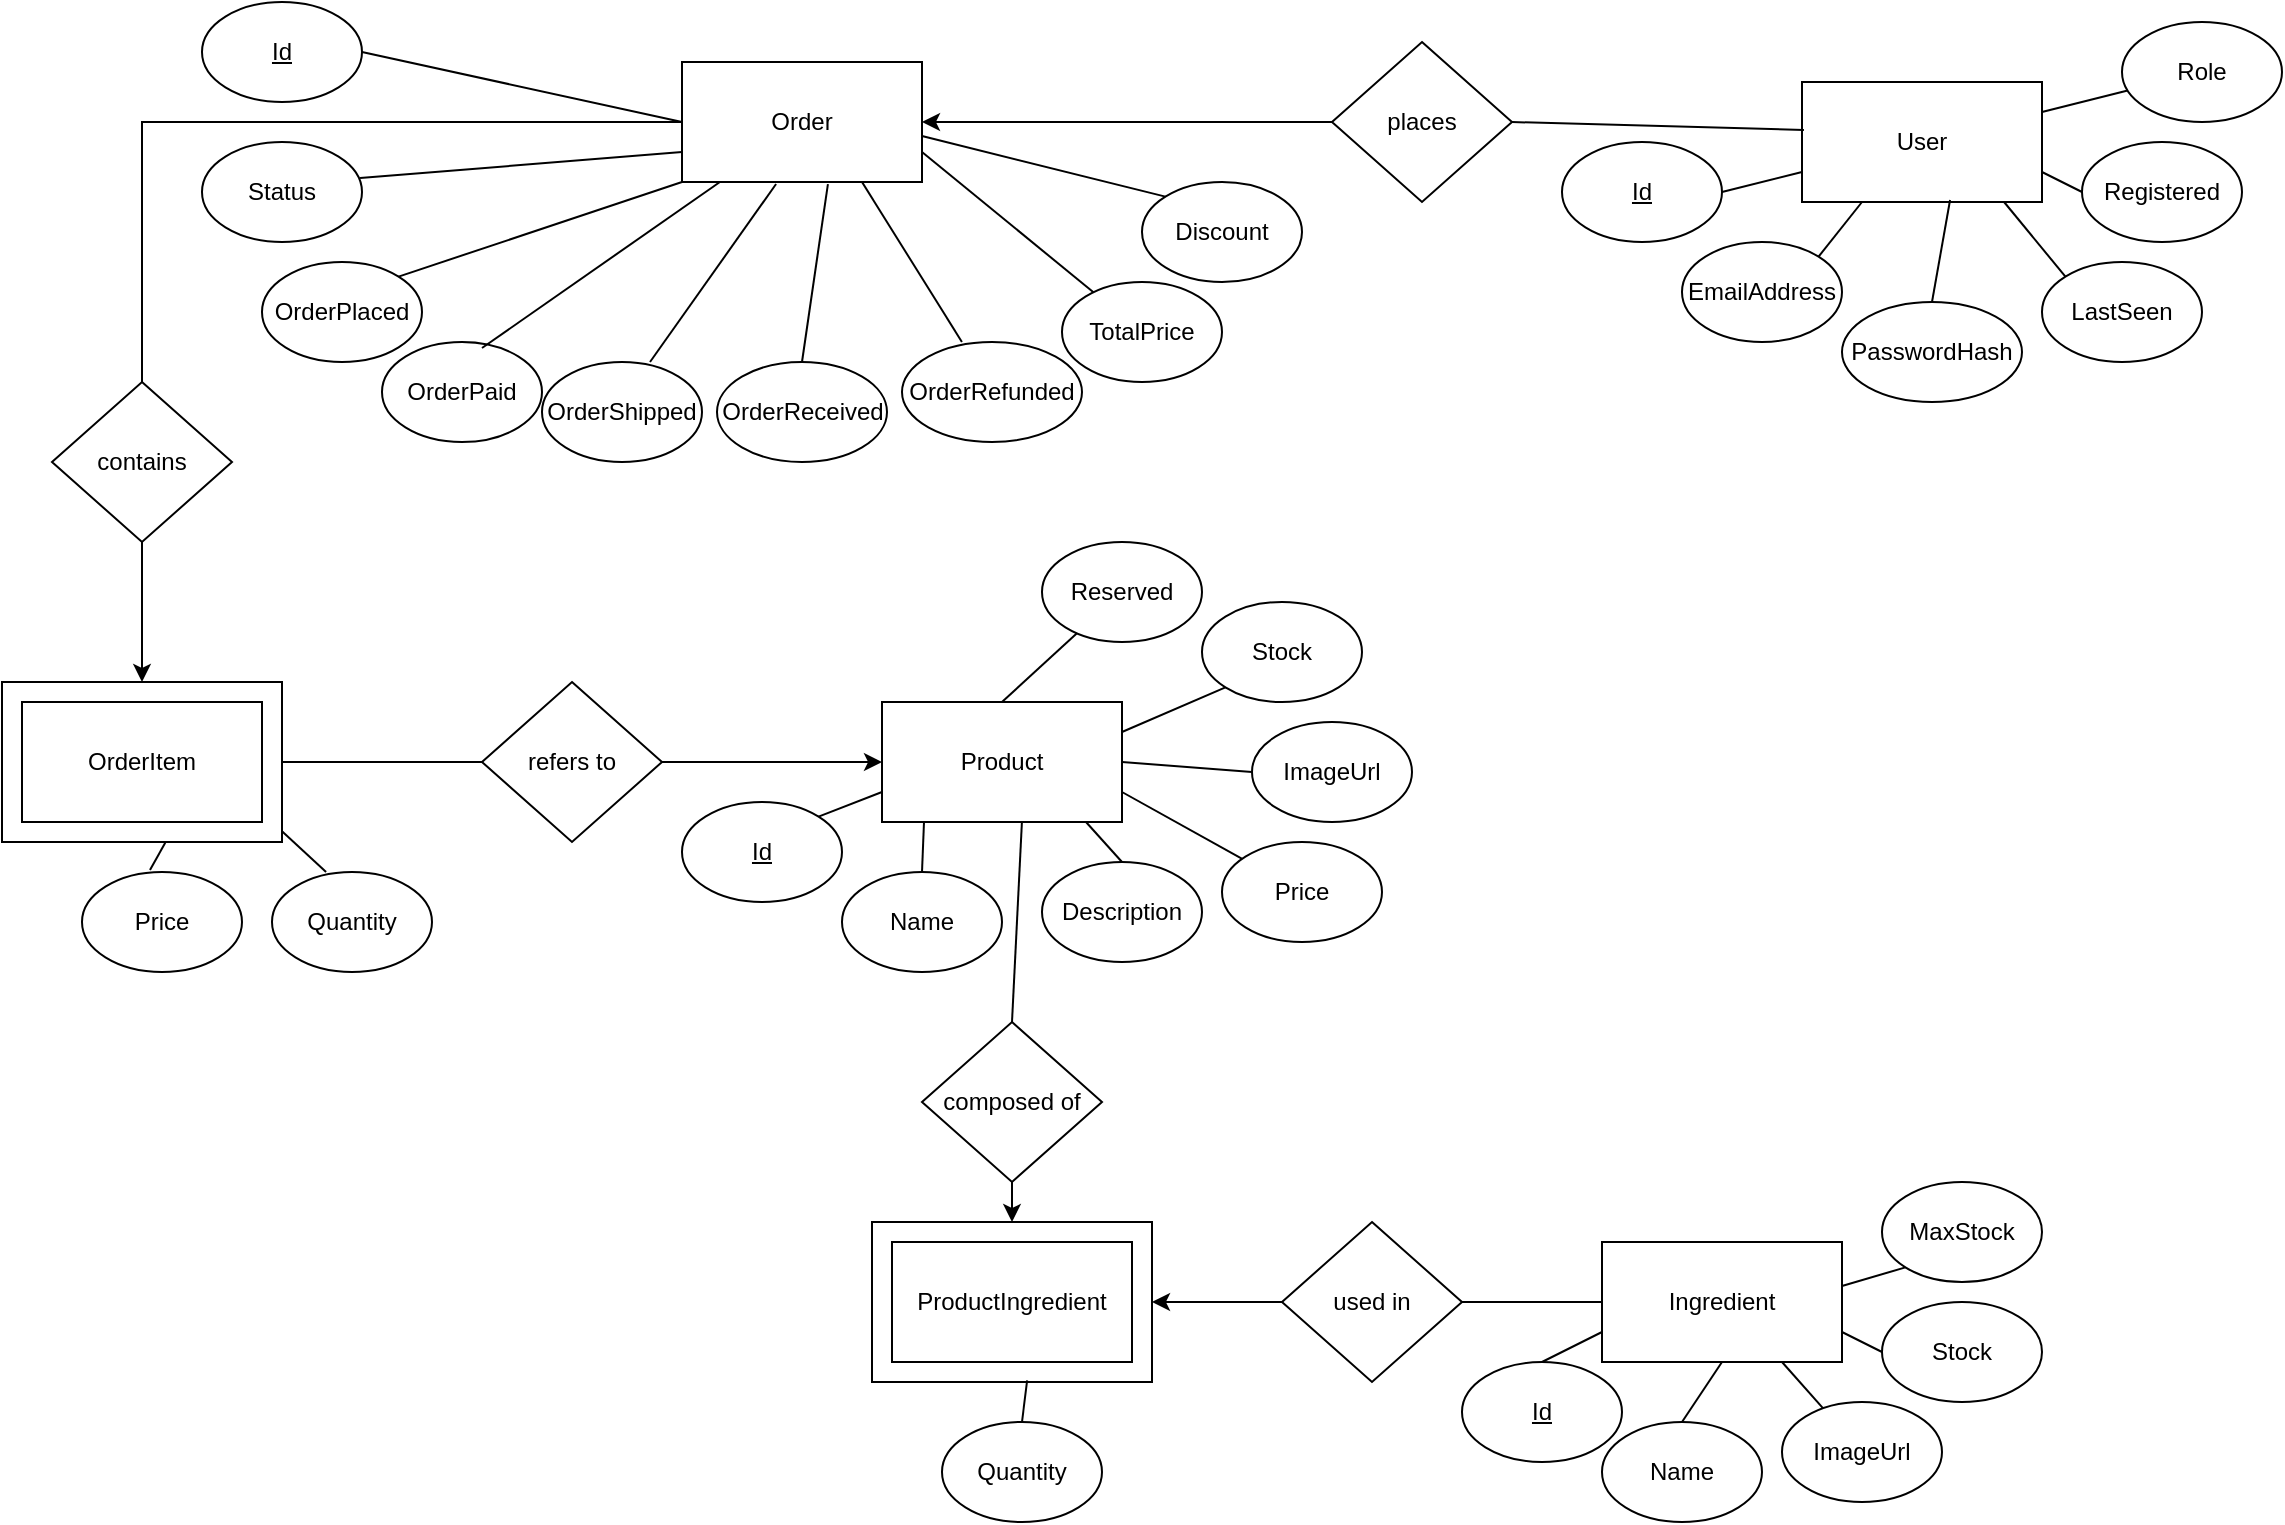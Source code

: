 <mxfile version="24.8.0">
  <diagram id="R2lEEEUBdFMjLlhIrx00" name="Page-1">
    <mxGraphModel dx="1434" dy="738" grid="1" gridSize="10" guides="1" tooltips="1" connect="1" arrows="1" fold="1" page="1" pageScale="1" pageWidth="850" pageHeight="1100" math="0" shadow="0" extFonts="Permanent Marker^https://fonts.googleapis.com/css?family=Permanent+Marker">
      <root>
        <mxCell id="0" />
        <mxCell id="1" parent="0" />
        <mxCell id="W0P34Y67IvmdPy3ASIyA-1" value="Order" style="rounded=0;whiteSpace=wrap;html=1;" vertex="1" parent="1">
          <mxGeometry x="390" y="40" width="120" height="60" as="geometry" />
        </mxCell>
        <mxCell id="W0P34Y67IvmdPy3ASIyA-2" value="OrderItem" style="rounded=0;whiteSpace=wrap;html=1;" vertex="1" parent="1">
          <mxGeometry x="60" y="360" width="120" height="60" as="geometry" />
        </mxCell>
        <mxCell id="W0P34Y67IvmdPy3ASIyA-3" value="User" style="rounded=0;whiteSpace=wrap;html=1;" vertex="1" parent="1">
          <mxGeometry x="950" y="50" width="120" height="60" as="geometry" />
        </mxCell>
        <mxCell id="W0P34Y67IvmdPy3ASIyA-4" value="ProductIngredient" style="rounded=0;whiteSpace=wrap;html=1;" vertex="1" parent="1">
          <mxGeometry x="495" y="630" width="120" height="60" as="geometry" />
        </mxCell>
        <mxCell id="W0P34Y67IvmdPy3ASIyA-5" value="Product" style="rounded=0;whiteSpace=wrap;html=1;" vertex="1" parent="1">
          <mxGeometry x="490" y="360" width="120" height="60" as="geometry" />
        </mxCell>
        <mxCell id="W0P34Y67IvmdPy3ASIyA-6" value="Ingredient" style="rounded=0;whiteSpace=wrap;html=1;" vertex="1" parent="1">
          <mxGeometry x="850" y="630" width="120" height="60" as="geometry" />
        </mxCell>
        <mxCell id="W0P34Y67IvmdPy3ASIyA-7" value="OrderPlaced" style="ellipse;whiteSpace=wrap;html=1;" vertex="1" parent="1">
          <mxGeometry x="180" y="140" width="80" height="50" as="geometry" />
        </mxCell>
        <mxCell id="W0P34Y67IvmdPy3ASIyA-8" value="TotalPrice" style="ellipse;whiteSpace=wrap;html=1;" vertex="1" parent="1">
          <mxGeometry x="580" y="150" width="80" height="50" as="geometry" />
        </mxCell>
        <mxCell id="W0P34Y67IvmdPy3ASIyA-9" value="Discount" style="ellipse;whiteSpace=wrap;html=1;" vertex="1" parent="1">
          <mxGeometry x="620" y="100" width="80" height="50" as="geometry" />
        </mxCell>
        <mxCell id="W0P34Y67IvmdPy3ASIyA-11" value="Status" style="ellipse;whiteSpace=wrap;html=1;" vertex="1" parent="1">
          <mxGeometry x="150" y="80" width="80" height="50" as="geometry" />
        </mxCell>
        <mxCell id="W0P34Y67IvmdPy3ASIyA-12" value="OrderShipped" style="ellipse;whiteSpace=wrap;html=1;" vertex="1" parent="1">
          <mxGeometry x="320" y="190" width="80" height="50" as="geometry" />
        </mxCell>
        <mxCell id="W0P34Y67IvmdPy3ASIyA-13" value="OrderReceived" style="ellipse;whiteSpace=wrap;html=1;" vertex="1" parent="1">
          <mxGeometry x="407.5" y="190" width="85" height="50" as="geometry" />
        </mxCell>
        <mxCell id="W0P34Y67IvmdPy3ASIyA-14" value="OrderPaid" style="ellipse;whiteSpace=wrap;html=1;" vertex="1" parent="1">
          <mxGeometry x="240" y="180" width="80" height="50" as="geometry" />
        </mxCell>
        <mxCell id="W0P34Y67IvmdPy3ASIyA-15" value="&lt;u&gt;Id&lt;/u&gt;" style="ellipse;whiteSpace=wrap;html=1;" vertex="1" parent="1">
          <mxGeometry x="150" y="10" width="80" height="50" as="geometry" />
        </mxCell>
        <mxCell id="W0P34Y67IvmdPy3ASIyA-16" value="OrderRefunded" style="ellipse;whiteSpace=wrap;html=1;" vertex="1" parent="1">
          <mxGeometry x="500" y="180" width="90" height="50" as="geometry" />
        </mxCell>
        <mxCell id="W0P34Y67IvmdPy3ASIyA-17" value="&lt;u&gt;Id&lt;/u&gt;" style="ellipse;whiteSpace=wrap;html=1;" vertex="1" parent="1">
          <mxGeometry x="830" y="80" width="80" height="50" as="geometry" />
        </mxCell>
        <mxCell id="W0P34Y67IvmdPy3ASIyA-18" value="EmailAddress" style="ellipse;whiteSpace=wrap;html=1;" vertex="1" parent="1">
          <mxGeometry x="890" y="130" width="80" height="50" as="geometry" />
        </mxCell>
        <mxCell id="W0P34Y67IvmdPy3ASIyA-19" value="PasswordHash" style="ellipse;whiteSpace=wrap;html=1;" vertex="1" parent="1">
          <mxGeometry x="970" y="160" width="90" height="50" as="geometry" />
        </mxCell>
        <mxCell id="W0P34Y67IvmdPy3ASIyA-20" value="LastSeen" style="ellipse;whiteSpace=wrap;html=1;" vertex="1" parent="1">
          <mxGeometry x="1070" y="140" width="80" height="50" as="geometry" />
        </mxCell>
        <mxCell id="W0P34Y67IvmdPy3ASIyA-21" value="Registered" style="ellipse;whiteSpace=wrap;html=1;" vertex="1" parent="1">
          <mxGeometry x="1090" y="80" width="80" height="50" as="geometry" />
        </mxCell>
        <mxCell id="W0P34Y67IvmdPy3ASIyA-22" value="Role" style="ellipse;whiteSpace=wrap;html=1;" vertex="1" parent="1">
          <mxGeometry x="1110" y="20" width="80" height="50" as="geometry" />
        </mxCell>
        <mxCell id="W0P34Y67IvmdPy3ASIyA-24" value="Price" style="ellipse;whiteSpace=wrap;html=1;" vertex="1" parent="1">
          <mxGeometry x="90" y="445" width="80" height="50" as="geometry" />
        </mxCell>
        <mxCell id="W0P34Y67IvmdPy3ASIyA-25" value="Quantity" style="ellipse;whiteSpace=wrap;html=1;" vertex="1" parent="1">
          <mxGeometry x="185" y="445" width="80" height="50" as="geometry" />
        </mxCell>
        <mxCell id="W0P34Y67IvmdPy3ASIyA-27" value="&lt;u&gt;Id&lt;/u&gt;" style="ellipse;whiteSpace=wrap;html=1;" vertex="1" parent="1">
          <mxGeometry x="390" y="410" width="80" height="50" as="geometry" />
        </mxCell>
        <mxCell id="W0P34Y67IvmdPy3ASIyA-28" value="&lt;u&gt;Id&lt;/u&gt;" style="ellipse;whiteSpace=wrap;html=1;" vertex="1" parent="1">
          <mxGeometry x="780" y="690" width="80" height="50" as="geometry" />
        </mxCell>
        <mxCell id="W0P34Y67IvmdPy3ASIyA-29" value="Quantity" style="ellipse;whiteSpace=wrap;html=1;" vertex="1" parent="1">
          <mxGeometry x="520" y="720" width="80" height="50" as="geometry" />
        </mxCell>
        <mxCell id="W0P34Y67IvmdPy3ASIyA-30" value="Name" style="ellipse;whiteSpace=wrap;html=1;" vertex="1" parent="1">
          <mxGeometry x="470" y="445" width="80" height="50" as="geometry" />
        </mxCell>
        <mxCell id="W0P34Y67IvmdPy3ASIyA-31" value="Description" style="ellipse;whiteSpace=wrap;html=1;" vertex="1" parent="1">
          <mxGeometry x="570" y="440" width="80" height="50" as="geometry" />
        </mxCell>
        <mxCell id="W0P34Y67IvmdPy3ASIyA-32" value="Price" style="ellipse;whiteSpace=wrap;html=1;" vertex="1" parent="1">
          <mxGeometry x="660" y="430" width="80" height="50" as="geometry" />
        </mxCell>
        <mxCell id="W0P34Y67IvmdPy3ASIyA-33" value="ImageUrl" style="ellipse;whiteSpace=wrap;html=1;" vertex="1" parent="1">
          <mxGeometry x="675" y="370" width="80" height="50" as="geometry" />
        </mxCell>
        <mxCell id="W0P34Y67IvmdPy3ASIyA-34" value="Stock" style="ellipse;whiteSpace=wrap;html=1;" vertex="1" parent="1">
          <mxGeometry x="650" y="310" width="80" height="50" as="geometry" />
        </mxCell>
        <mxCell id="W0P34Y67IvmdPy3ASIyA-35" value="Reserved" style="ellipse;whiteSpace=wrap;html=1;" vertex="1" parent="1">
          <mxGeometry x="570" y="280" width="80" height="50" as="geometry" />
        </mxCell>
        <mxCell id="W0P34Y67IvmdPy3ASIyA-36" value="Name" style="ellipse;whiteSpace=wrap;html=1;" vertex="1" parent="1">
          <mxGeometry x="850" y="720" width="80" height="50" as="geometry" />
        </mxCell>
        <mxCell id="W0P34Y67IvmdPy3ASIyA-37" value="ImageUrl" style="ellipse;whiteSpace=wrap;html=1;" vertex="1" parent="1">
          <mxGeometry x="940" y="710" width="80" height="50" as="geometry" />
        </mxCell>
        <mxCell id="W0P34Y67IvmdPy3ASIyA-38" value="Stock" style="ellipse;whiteSpace=wrap;html=1;" vertex="1" parent="1">
          <mxGeometry x="990" y="660" width="80" height="50" as="geometry" />
        </mxCell>
        <mxCell id="W0P34Y67IvmdPy3ASIyA-39" value="MaxStock" style="ellipse;whiteSpace=wrap;html=1;" vertex="1" parent="1">
          <mxGeometry x="990" y="600" width="80" height="50" as="geometry" />
        </mxCell>
        <mxCell id="W0P34Y67IvmdPy3ASIyA-40" value="places" style="rhombus;whiteSpace=wrap;html=1;" vertex="1" parent="1">
          <mxGeometry x="715" y="30" width="90" height="80" as="geometry" />
        </mxCell>
        <mxCell id="W0P34Y67IvmdPy3ASIyA-41" value="contains&lt;span style=&quot;color: rgba(0, 0, 0, 0); font-family: monospace; font-size: 0px; text-align: start; text-wrap-mode: nowrap;&quot;&gt;%3CmxGraphModel%3E%3Croot%3E%3CmxCell%20id%3D%220%22%2F%3E%3CmxCell%20id%3D%221%22%20parent%3D%220%22%2F%3E%3CmxCell%20id%3D%222%22%20value%3D%22places%22%20style%3D%22rhombus%3BwhiteSpace%3Dwrap%3Bhtml%3D1%3B%22%20vertex%3D%221%22%20parent%3D%221%22%3E%3CmxGeometry%20x%3D%22680%22%20y%3D%22470%22%20width%3D%2290%22%20height%3D%2280%22%20as%3D%22geometry%22%2F%3E%3C%2FmxCell%3E%3C%2Froot%3E%3C%2FmxGraphModel%3E&lt;/span&gt;&lt;span style=&quot;color: rgba(0, 0, 0, 0); font-family: monospace; font-size: 0px; text-align: start; text-wrap-mode: nowrap;&quot;&gt;%3CmxGraphModel%3E%3Croot%3E%3CmxCell%20id%3D%220%22%2F%3E%3CmxCell%20id%3D%221%22%20parent%3D%220%22%2F%3E%3CmxCell%20id%3D%222%22%20value%3D%22places%22%20style%3D%22rhombus%3BwhiteSpace%3Dwrap%3Bhtml%3D1%3B%22%20vertex%3D%221%22%20parent%3D%221%22%3E%3CmxGeometry%20x%3D%22680%22%20y%3D%22470%22%20width%3D%2290%22%20height%3D%2280%22%20as%3D%22geometry%22%2F%3E%3C%2FmxCell%3E%3C%2Froot%3E%3C%2FmxGraphModel%3E&lt;/span&gt;" style="rhombus;whiteSpace=wrap;html=1;" vertex="1" parent="1">
          <mxGeometry x="75" y="200" width="90" height="80" as="geometry" />
        </mxCell>
        <mxCell id="W0P34Y67IvmdPy3ASIyA-42" value="refers to" style="rhombus;whiteSpace=wrap;html=1;" vertex="1" parent="1">
          <mxGeometry x="290" y="350" width="90" height="80" as="geometry" />
        </mxCell>
        <mxCell id="W0P34Y67IvmdPy3ASIyA-43" value="composed of" style="rhombus;whiteSpace=wrap;html=1;" vertex="1" parent="1">
          <mxGeometry x="510" y="520" width="90" height="80" as="geometry" />
        </mxCell>
        <mxCell id="W0P34Y67IvmdPy3ASIyA-44" value="used in" style="rhombus;whiteSpace=wrap;html=1;" vertex="1" parent="1">
          <mxGeometry x="690" y="620" width="90" height="80" as="geometry" />
        </mxCell>
        <mxCell id="W0P34Y67IvmdPy3ASIyA-45" value="" style="endArrow=none;html=1;rounded=0;entryX=0;entryY=0.5;entryDx=0;entryDy=0;exitX=1;exitY=0.5;exitDx=0;exitDy=0;" edge="1" parent="1" source="W0P34Y67IvmdPy3ASIyA-15" target="W0P34Y67IvmdPy3ASIyA-1">
          <mxGeometry width="50" height="50" relative="1" as="geometry">
            <mxPoint x="330" y="110" as="sourcePoint" />
            <mxPoint x="380" y="60" as="targetPoint" />
          </mxGeometry>
        </mxCell>
        <mxCell id="W0P34Y67IvmdPy3ASIyA-46" value="" style="endArrow=none;html=1;rounded=0;entryX=0;entryY=0.75;entryDx=0;entryDy=0;exitX=0.988;exitY=0.36;exitDx=0;exitDy=0;exitPerimeter=0;" edge="1" parent="1" source="W0P34Y67IvmdPy3ASIyA-11" target="W0P34Y67IvmdPy3ASIyA-1">
          <mxGeometry width="50" height="50" relative="1" as="geometry">
            <mxPoint x="220" y="67.5" as="sourcePoint" />
            <mxPoint x="390" y="92.5" as="targetPoint" />
          </mxGeometry>
        </mxCell>
        <mxCell id="W0P34Y67IvmdPy3ASIyA-47" value="" style="endArrow=none;html=1;rounded=0;entryX=0;entryY=1;entryDx=0;entryDy=0;exitX=1;exitY=0;exitDx=0;exitDy=0;" edge="1" parent="1" source="W0P34Y67IvmdPy3ASIyA-7" target="W0P34Y67IvmdPy3ASIyA-1">
          <mxGeometry width="50" height="50" relative="1" as="geometry">
            <mxPoint x="260" y="130" as="sourcePoint" />
            <mxPoint x="430" y="155" as="targetPoint" />
          </mxGeometry>
        </mxCell>
        <mxCell id="W0P34Y67IvmdPy3ASIyA-48" value="" style="endArrow=none;html=1;rounded=0;entryX=0.158;entryY=1;entryDx=0;entryDy=0;entryPerimeter=0;exitX=0.625;exitY=0.06;exitDx=0;exitDy=0;exitPerimeter=0;" edge="1" parent="1" source="W0P34Y67IvmdPy3ASIyA-14" target="W0P34Y67IvmdPy3ASIyA-1">
          <mxGeometry width="50" height="50" relative="1" as="geometry">
            <mxPoint x="300" y="177" as="sourcePoint" />
            <mxPoint x="412" y="130" as="targetPoint" />
          </mxGeometry>
        </mxCell>
        <mxCell id="W0P34Y67IvmdPy3ASIyA-49" value="" style="endArrow=none;html=1;rounded=0;entryX=0.392;entryY=1.017;entryDx=0;entryDy=0;exitX=0.675;exitY=0;exitDx=0;exitDy=0;entryPerimeter=0;exitPerimeter=0;" edge="1" parent="1" source="W0P34Y67IvmdPy3ASIyA-12" target="W0P34Y67IvmdPy3ASIyA-1">
          <mxGeometry width="50" height="50" relative="1" as="geometry">
            <mxPoint x="268" y="167" as="sourcePoint" />
            <mxPoint x="410" y="120" as="targetPoint" />
          </mxGeometry>
        </mxCell>
        <mxCell id="W0P34Y67IvmdPy3ASIyA-50" value="" style="endArrow=none;html=1;rounded=0;entryX=0.608;entryY=1.017;entryDx=0;entryDy=0;entryPerimeter=0;exitX=0.5;exitY=0;exitDx=0;exitDy=0;" edge="1" parent="1" source="W0P34Y67IvmdPy3ASIyA-13" target="W0P34Y67IvmdPy3ASIyA-1">
          <mxGeometry width="50" height="50" relative="1" as="geometry">
            <mxPoint x="442.5" y="170" as="sourcePoint" />
            <mxPoint x="492.5" y="120" as="targetPoint" />
          </mxGeometry>
        </mxCell>
        <mxCell id="W0P34Y67IvmdPy3ASIyA-51" value="" style="endArrow=none;html=1;rounded=0;entryX=0.75;entryY=1;entryDx=0;entryDy=0;exitX=0.333;exitY=0;exitDx=0;exitDy=0;exitPerimeter=0;" edge="1" parent="1" source="W0P34Y67IvmdPy3ASIyA-16" target="W0P34Y67IvmdPy3ASIyA-1">
          <mxGeometry width="50" height="50" relative="1" as="geometry">
            <mxPoint x="510" y="170" as="sourcePoint" />
            <mxPoint x="560" y="120" as="targetPoint" />
          </mxGeometry>
        </mxCell>
        <mxCell id="W0P34Y67IvmdPy3ASIyA-52" value="" style="endArrow=none;html=1;rounded=0;entryX=1;entryY=0.75;entryDx=0;entryDy=0;" edge="1" parent="1" source="W0P34Y67IvmdPy3ASIyA-8" target="W0P34Y67IvmdPy3ASIyA-1">
          <mxGeometry width="50" height="50" relative="1" as="geometry">
            <mxPoint x="550" y="150" as="sourcePoint" />
            <mxPoint x="600" y="100" as="targetPoint" />
          </mxGeometry>
        </mxCell>
        <mxCell id="W0P34Y67IvmdPy3ASIyA-53" value="" style="endArrow=none;html=1;rounded=0;exitX=0;exitY=0;exitDx=0;exitDy=0;entryX=1;entryY=0.617;entryDx=0;entryDy=0;entryPerimeter=0;" edge="1" parent="1" source="W0P34Y67IvmdPy3ASIyA-9" target="W0P34Y67IvmdPy3ASIyA-1">
          <mxGeometry width="50" height="50" relative="1" as="geometry">
            <mxPoint x="278" y="177" as="sourcePoint" />
            <mxPoint x="570" y="80" as="targetPoint" />
          </mxGeometry>
        </mxCell>
        <mxCell id="W0P34Y67IvmdPy3ASIyA-56" value="" style="endArrow=classic;html=1;rounded=0;entryX=1;entryY=0.5;entryDx=0;entryDy=0;exitX=0;exitY=0.5;exitDx=0;exitDy=0;" edge="1" parent="1" source="W0P34Y67IvmdPy3ASIyA-40" target="W0P34Y67IvmdPy3ASIyA-1">
          <mxGeometry width="50" height="50" relative="1" as="geometry">
            <mxPoint x="620" y="70" as="sourcePoint" />
            <mxPoint x="670" y="20" as="targetPoint" />
          </mxGeometry>
        </mxCell>
        <mxCell id="W0P34Y67IvmdPy3ASIyA-57" value="" style="endArrow=none;html=1;rounded=0;entryX=0.008;entryY=0.4;entryDx=0;entryDy=0;exitX=1;exitY=0.5;exitDx=0;exitDy=0;entryPerimeter=0;" edge="1" parent="1" source="W0P34Y67IvmdPy3ASIyA-40" target="W0P34Y67IvmdPy3ASIyA-3">
          <mxGeometry width="50" height="50" relative="1" as="geometry">
            <mxPoint x="840" y="60" as="sourcePoint" />
            <mxPoint x="890" y="10" as="targetPoint" />
          </mxGeometry>
        </mxCell>
        <mxCell id="W0P34Y67IvmdPy3ASIyA-61" value="" style="endArrow=none;html=1;rounded=0;entryX=0.583;entryY=1.005;entryDx=0;entryDy=0;entryPerimeter=0;exitX=0.425;exitY=-0.02;exitDx=0;exitDy=0;exitPerimeter=0;" edge="1" parent="1" source="W0P34Y67IvmdPy3ASIyA-24" target="W0P34Y67IvmdPy3ASIyA-96">
          <mxGeometry width="50" height="50" relative="1" as="geometry">
            <mxPoint x="120" y="470" as="sourcePoint" />
            <mxPoint x="170" y="420" as="targetPoint" />
          </mxGeometry>
        </mxCell>
        <mxCell id="W0P34Y67IvmdPy3ASIyA-62" value="" style="endArrow=none;html=1;rounded=0;exitX=0.338;exitY=0;exitDx=0;exitDy=0;exitPerimeter=0;entryX=1.001;entryY=0.934;entryDx=0;entryDy=0;entryPerimeter=0;" edge="1" parent="1" source="W0P34Y67IvmdPy3ASIyA-25" target="W0P34Y67IvmdPy3ASIyA-96">
          <mxGeometry width="50" height="50" relative="1" as="geometry">
            <mxPoint x="190" y="450" as="sourcePoint" />
            <mxPoint x="190" y="420" as="targetPoint" />
          </mxGeometry>
        </mxCell>
        <mxCell id="W0P34Y67IvmdPy3ASIyA-66" value="" style="endArrow=none;html=1;rounded=0;exitX=1;exitY=0.5;exitDx=0;exitDy=0;" edge="1" parent="1" source="W0P34Y67IvmdPy3ASIyA-96">
          <mxGeometry width="50" height="50" relative="1" as="geometry">
            <mxPoint x="390" y="390" as="sourcePoint" />
            <mxPoint x="290" y="390" as="targetPoint" />
            <Array as="points" />
          </mxGeometry>
        </mxCell>
        <mxCell id="W0P34Y67IvmdPy3ASIyA-69" value="" style="endArrow=classic;html=1;rounded=0;entryX=0.5;entryY=0;entryDx=0;entryDy=0;exitX=0.5;exitY=1;exitDx=0;exitDy=0;" edge="1" parent="1" source="W0P34Y67IvmdPy3ASIyA-43" target="W0P34Y67IvmdPy3ASIyA-97">
          <mxGeometry width="50" height="50" relative="1" as="geometry">
            <mxPoint x="430" y="620" as="sourcePoint" />
            <mxPoint x="480" y="570" as="targetPoint" />
          </mxGeometry>
        </mxCell>
        <mxCell id="W0P34Y67IvmdPy3ASIyA-70" value="" style="endArrow=none;html=1;rounded=0;exitX=0.5;exitY=0;exitDx=0;exitDy=0;entryX=0.583;entryY=1;entryDx=0;entryDy=0;entryPerimeter=0;" edge="1" parent="1" source="W0P34Y67IvmdPy3ASIyA-43" target="W0P34Y67IvmdPy3ASIyA-5">
          <mxGeometry width="50" height="50" relative="1" as="geometry">
            <mxPoint x="660" y="570" as="sourcePoint" />
            <mxPoint x="710" y="520" as="targetPoint" />
          </mxGeometry>
        </mxCell>
        <mxCell id="W0P34Y67IvmdPy3ASIyA-71" value="" style="endArrow=classic;html=1;rounded=0;entryX=1;entryY=0.5;entryDx=0;entryDy=0;exitX=0;exitY=0.5;exitDx=0;exitDy=0;" edge="1" parent="1" source="W0P34Y67IvmdPy3ASIyA-44" target="W0P34Y67IvmdPy3ASIyA-97">
          <mxGeometry width="50" height="50" relative="1" as="geometry">
            <mxPoint x="640" y="680" as="sourcePoint" />
            <mxPoint x="690" y="630" as="targetPoint" />
          </mxGeometry>
        </mxCell>
        <mxCell id="W0P34Y67IvmdPy3ASIyA-72" value="" style="endArrow=none;html=1;rounded=0;entryX=0;entryY=0.5;entryDx=0;entryDy=0;exitX=1;exitY=0.5;exitDx=0;exitDy=0;" edge="1" parent="1" source="W0P34Y67IvmdPy3ASIyA-44" target="W0P34Y67IvmdPy3ASIyA-6">
          <mxGeometry width="50" height="50" relative="1" as="geometry">
            <mxPoint x="800" y="680" as="sourcePoint" />
            <mxPoint x="850" y="630" as="targetPoint" />
          </mxGeometry>
        </mxCell>
        <mxCell id="W0P34Y67IvmdPy3ASIyA-73" value="" style="endArrow=none;html=1;rounded=0;entryX=0;entryY=0.75;entryDx=0;entryDy=0;exitX=1;exitY=0.5;exitDx=0;exitDy=0;" edge="1" parent="1" source="W0P34Y67IvmdPy3ASIyA-17" target="W0P34Y67IvmdPy3ASIyA-3">
          <mxGeometry width="50" height="50" relative="1" as="geometry">
            <mxPoint x="890" y="140" as="sourcePoint" />
            <mxPoint x="940" y="90" as="targetPoint" />
          </mxGeometry>
        </mxCell>
        <mxCell id="W0P34Y67IvmdPy3ASIyA-74" value="" style="endArrow=none;html=1;rounded=0;entryX=0.25;entryY=1;entryDx=0;entryDy=0;exitX=1;exitY=0;exitDx=0;exitDy=0;" edge="1" parent="1" source="W0P34Y67IvmdPy3ASIyA-18" target="W0P34Y67IvmdPy3ASIyA-3">
          <mxGeometry width="50" height="50" relative="1" as="geometry">
            <mxPoint x="990" y="160" as="sourcePoint" />
            <mxPoint x="1040" y="110" as="targetPoint" />
          </mxGeometry>
        </mxCell>
        <mxCell id="W0P34Y67IvmdPy3ASIyA-75" value="" style="endArrow=none;html=1;rounded=0;entryX=0.617;entryY=0.983;entryDx=0;entryDy=0;entryPerimeter=0;exitX=0.5;exitY=0;exitDx=0;exitDy=0;" edge="1" parent="1" source="W0P34Y67IvmdPy3ASIyA-19" target="W0P34Y67IvmdPy3ASIyA-3">
          <mxGeometry width="50" height="50" relative="1" as="geometry">
            <mxPoint x="990" y="170" as="sourcePoint" />
            <mxPoint x="1040" y="120" as="targetPoint" />
          </mxGeometry>
        </mxCell>
        <mxCell id="W0P34Y67IvmdPy3ASIyA-76" value="" style="endArrow=none;html=1;rounded=0;entryX=0.842;entryY=1;entryDx=0;entryDy=0;entryPerimeter=0;exitX=0;exitY=0;exitDx=0;exitDy=0;" edge="1" parent="1" source="W0P34Y67IvmdPy3ASIyA-20" target="W0P34Y67IvmdPy3ASIyA-3">
          <mxGeometry width="50" height="50" relative="1" as="geometry">
            <mxPoint x="1040" y="170" as="sourcePoint" />
            <mxPoint x="1090" y="120" as="targetPoint" />
          </mxGeometry>
        </mxCell>
        <mxCell id="W0P34Y67IvmdPy3ASIyA-77" value="" style="endArrow=none;html=1;rounded=0;exitX=1;exitY=0.25;exitDx=0;exitDy=0;" edge="1" parent="1" source="W0P34Y67IvmdPy3ASIyA-3" target="W0P34Y67IvmdPy3ASIyA-22">
          <mxGeometry width="50" height="50" relative="1" as="geometry">
            <mxPoint x="1060" y="60" as="sourcePoint" />
            <mxPoint x="1110" y="10" as="targetPoint" />
          </mxGeometry>
        </mxCell>
        <mxCell id="W0P34Y67IvmdPy3ASIyA-78" value="" style="endArrow=none;html=1;rounded=0;entryX=1;entryY=0.75;entryDx=0;entryDy=0;exitX=0;exitY=0.5;exitDx=0;exitDy=0;" edge="1" parent="1" source="W0P34Y67IvmdPy3ASIyA-21" target="W0P34Y67IvmdPy3ASIyA-3">
          <mxGeometry width="50" height="50" relative="1" as="geometry">
            <mxPoint x="1070" y="140" as="sourcePoint" />
            <mxPoint x="1120" y="90" as="targetPoint" />
          </mxGeometry>
        </mxCell>
        <mxCell id="W0P34Y67IvmdPy3ASIyA-79" value="" style="endArrow=none;html=1;rounded=0;exitX=0.5;exitY=0;exitDx=0;exitDy=0;" edge="1" parent="1" source="W0P34Y67IvmdPy3ASIyA-5" target="W0P34Y67IvmdPy3ASIyA-35">
          <mxGeometry width="50" height="50" relative="1" as="geometry">
            <mxPoint x="460" y="350" as="sourcePoint" />
            <mxPoint x="510" y="300" as="targetPoint" />
          </mxGeometry>
        </mxCell>
        <mxCell id="W0P34Y67IvmdPy3ASIyA-80" value="" style="endArrow=none;html=1;rounded=0;entryX=0;entryY=0.75;entryDx=0;entryDy=0;exitX=1;exitY=0;exitDx=0;exitDy=0;" edge="1" parent="1" source="W0P34Y67IvmdPy3ASIyA-27" target="W0P34Y67IvmdPy3ASIyA-5">
          <mxGeometry width="50" height="50" relative="1" as="geometry">
            <mxPoint x="440" y="450" as="sourcePoint" />
            <mxPoint x="490" y="400" as="targetPoint" />
          </mxGeometry>
        </mxCell>
        <mxCell id="W0P34Y67IvmdPy3ASIyA-81" value="" style="endArrow=none;html=1;rounded=0;exitX=0.5;exitY=0;exitDx=0;exitDy=0;" edge="1" parent="1" source="W0P34Y67IvmdPy3ASIyA-30">
          <mxGeometry width="50" height="50" relative="1" as="geometry">
            <mxPoint x="440" y="480" as="sourcePoint" />
            <mxPoint x="511" y="420" as="targetPoint" />
          </mxGeometry>
        </mxCell>
        <mxCell id="W0P34Y67IvmdPy3ASIyA-82" value="" style="endArrow=none;html=1;rounded=0;entryX=0.85;entryY=1;entryDx=0;entryDy=0;entryPerimeter=0;exitX=0.5;exitY=0;exitDx=0;exitDy=0;exitPerimeter=0;" edge="1" parent="1" source="W0P34Y67IvmdPy3ASIyA-31" target="W0P34Y67IvmdPy3ASIyA-5">
          <mxGeometry width="50" height="50" relative="1" as="geometry">
            <mxPoint x="600" y="470" as="sourcePoint" />
            <mxPoint x="650" y="420" as="targetPoint" />
          </mxGeometry>
        </mxCell>
        <mxCell id="W0P34Y67IvmdPy3ASIyA-83" value="" style="endArrow=none;html=1;rounded=0;entryX=0;entryY=1;entryDx=0;entryDy=0;exitX=1;exitY=0.25;exitDx=0;exitDy=0;" edge="1" parent="1" source="W0P34Y67IvmdPy3ASIyA-5" target="W0P34Y67IvmdPy3ASIyA-34">
          <mxGeometry width="50" height="50" relative="1" as="geometry">
            <mxPoint x="610" y="430" as="sourcePoint" />
            <mxPoint x="660" y="380" as="targetPoint" />
          </mxGeometry>
        </mxCell>
        <mxCell id="W0P34Y67IvmdPy3ASIyA-84" value="" style="endArrow=none;html=1;rounded=0;exitX=1;exitY=0.5;exitDx=0;exitDy=0;entryX=0;entryY=0.5;entryDx=0;entryDy=0;" edge="1" parent="1" source="W0P34Y67IvmdPy3ASIyA-5" target="W0P34Y67IvmdPy3ASIyA-33">
          <mxGeometry width="50" height="50" relative="1" as="geometry">
            <mxPoint x="610" y="440" as="sourcePoint" />
            <mxPoint x="680.711" y="390" as="targetPoint" />
          </mxGeometry>
        </mxCell>
        <mxCell id="W0P34Y67IvmdPy3ASIyA-85" value="" style="endArrow=none;html=1;rounded=0;exitX=1;exitY=0.75;exitDx=0;exitDy=0;" edge="1" parent="1" source="W0P34Y67IvmdPy3ASIyA-5" target="W0P34Y67IvmdPy3ASIyA-32">
          <mxGeometry width="50" height="50" relative="1" as="geometry">
            <mxPoint x="600" y="470" as="sourcePoint" />
            <mxPoint x="650" y="420" as="targetPoint" />
          </mxGeometry>
        </mxCell>
        <mxCell id="W0P34Y67IvmdPy3ASIyA-86" value="" style="endArrow=none;html=1;rounded=0;entryX=0;entryY=0.75;entryDx=0;entryDy=0;exitX=0.5;exitY=0;exitDx=0;exitDy=0;" edge="1" parent="1" source="W0P34Y67IvmdPy3ASIyA-28" target="W0P34Y67IvmdPy3ASIyA-6">
          <mxGeometry width="50" height="50" relative="1" as="geometry">
            <mxPoint x="790" y="710" as="sourcePoint" />
            <mxPoint x="840" y="660" as="targetPoint" />
          </mxGeometry>
        </mxCell>
        <mxCell id="W0P34Y67IvmdPy3ASIyA-87" value="" style="endArrow=none;html=1;rounded=0;entryX=0.554;entryY=0.99;entryDx=0;entryDy=0;exitX=0.5;exitY=0;exitDx=0;exitDy=0;entryPerimeter=0;" edge="1" parent="1" source="W0P34Y67IvmdPy3ASIyA-29" target="W0P34Y67IvmdPy3ASIyA-97">
          <mxGeometry width="50" height="50" relative="1" as="geometry">
            <mxPoint x="528.356" y="740.002" as="sourcePoint" />
            <mxPoint x="571.64" y="702.68" as="targetPoint" />
          </mxGeometry>
        </mxCell>
        <mxCell id="W0P34Y67IvmdPy3ASIyA-88" value="" style="endArrow=none;html=1;rounded=0;entryX=0.5;entryY=1;entryDx=0;entryDy=0;exitX=0.5;exitY=0;exitDx=0;exitDy=0;" edge="1" parent="1" source="W0P34Y67IvmdPy3ASIyA-36" target="W0P34Y67IvmdPy3ASIyA-6">
          <mxGeometry width="50" height="50" relative="1" as="geometry">
            <mxPoint x="890" y="740" as="sourcePoint" />
            <mxPoint x="940" y="690" as="targetPoint" />
          </mxGeometry>
        </mxCell>
        <mxCell id="W0P34Y67IvmdPy3ASIyA-89" value="" style="endArrow=none;html=1;rounded=0;entryX=0;entryY=1;entryDx=0;entryDy=0;" edge="1" parent="1" target="W0P34Y67IvmdPy3ASIyA-39">
          <mxGeometry width="50" height="50" relative="1" as="geometry">
            <mxPoint x="970" y="652" as="sourcePoint" />
            <mxPoint x="990" y="550" as="targetPoint" />
          </mxGeometry>
        </mxCell>
        <mxCell id="W0P34Y67IvmdPy3ASIyA-90" value="" style="endArrow=none;html=1;rounded=0;entryX=0.75;entryY=1;entryDx=0;entryDy=0;" edge="1" parent="1" source="W0P34Y67IvmdPy3ASIyA-37" target="W0P34Y67IvmdPy3ASIyA-6">
          <mxGeometry width="50" height="50" relative="1" as="geometry">
            <mxPoint x="920" y="750" as="sourcePoint" />
            <mxPoint x="970" y="700" as="targetPoint" />
          </mxGeometry>
        </mxCell>
        <mxCell id="W0P34Y67IvmdPy3ASIyA-91" value="" style="endArrow=none;html=1;rounded=0;entryX=1;entryY=0.75;entryDx=0;entryDy=0;exitX=0;exitY=0.5;exitDx=0;exitDy=0;" edge="1" parent="1" source="W0P34Y67IvmdPy3ASIyA-38" target="W0P34Y67IvmdPy3ASIyA-6">
          <mxGeometry width="50" height="50" relative="1" as="geometry">
            <mxPoint x="1040" y="730" as="sourcePoint" />
            <mxPoint x="1090" y="680" as="targetPoint" />
          </mxGeometry>
        </mxCell>
        <mxCell id="W0P34Y67IvmdPy3ASIyA-92" value="" style="endArrow=classic;html=1;rounded=0;entryX=0;entryY=0.5;entryDx=0;entryDy=0;exitX=1;exitY=0.5;exitDx=0;exitDy=0;" edge="1" parent="1" source="W0P34Y67IvmdPy3ASIyA-42" target="W0P34Y67IvmdPy3ASIyA-5">
          <mxGeometry width="50" height="50" relative="1" as="geometry">
            <mxPoint x="407.5" y="415" as="sourcePoint" />
            <mxPoint x="457.5" y="365" as="targetPoint" />
          </mxGeometry>
        </mxCell>
        <mxCell id="W0P34Y67IvmdPy3ASIyA-94" value="" style="endArrow=classic;html=1;rounded=0;entryX=0.5;entryY=0;entryDx=0;entryDy=0;exitX=0.5;exitY=1;exitDx=0;exitDy=0;" edge="1" parent="1" source="W0P34Y67IvmdPy3ASIyA-41" target="W0P34Y67IvmdPy3ASIyA-96">
          <mxGeometry width="50" height="50" relative="1" as="geometry">
            <mxPoint x="50" y="330" as="sourcePoint" />
            <mxPoint x="100" y="280" as="targetPoint" />
          </mxGeometry>
        </mxCell>
        <mxCell id="W0P34Y67IvmdPy3ASIyA-95" value="" style="endArrow=none;html=1;rounded=0;entryX=0;entryY=0.5;entryDx=0;entryDy=0;exitX=0.5;exitY=0;exitDx=0;exitDy=0;" edge="1" parent="1" source="W0P34Y67IvmdPy3ASIyA-41" target="W0P34Y67IvmdPy3ASIyA-1">
          <mxGeometry width="50" height="50" relative="1" as="geometry">
            <mxPoint x="80" y="120" as="sourcePoint" />
            <mxPoint x="130" y="70" as="targetPoint" />
            <Array as="points">
              <mxPoint x="120" y="70" />
            </Array>
          </mxGeometry>
        </mxCell>
        <mxCell id="W0P34Y67IvmdPy3ASIyA-96" value="" style="rounded=0;whiteSpace=wrap;html=1;fillColor=none;" vertex="1" parent="1">
          <mxGeometry x="50" y="350" width="140" height="80" as="geometry" />
        </mxCell>
        <mxCell id="W0P34Y67IvmdPy3ASIyA-97" value="" style="rounded=0;whiteSpace=wrap;html=1;fillColor=none;" vertex="1" parent="1">
          <mxGeometry x="485" y="620" width="140" height="80" as="geometry" />
        </mxCell>
      </root>
    </mxGraphModel>
  </diagram>
</mxfile>

